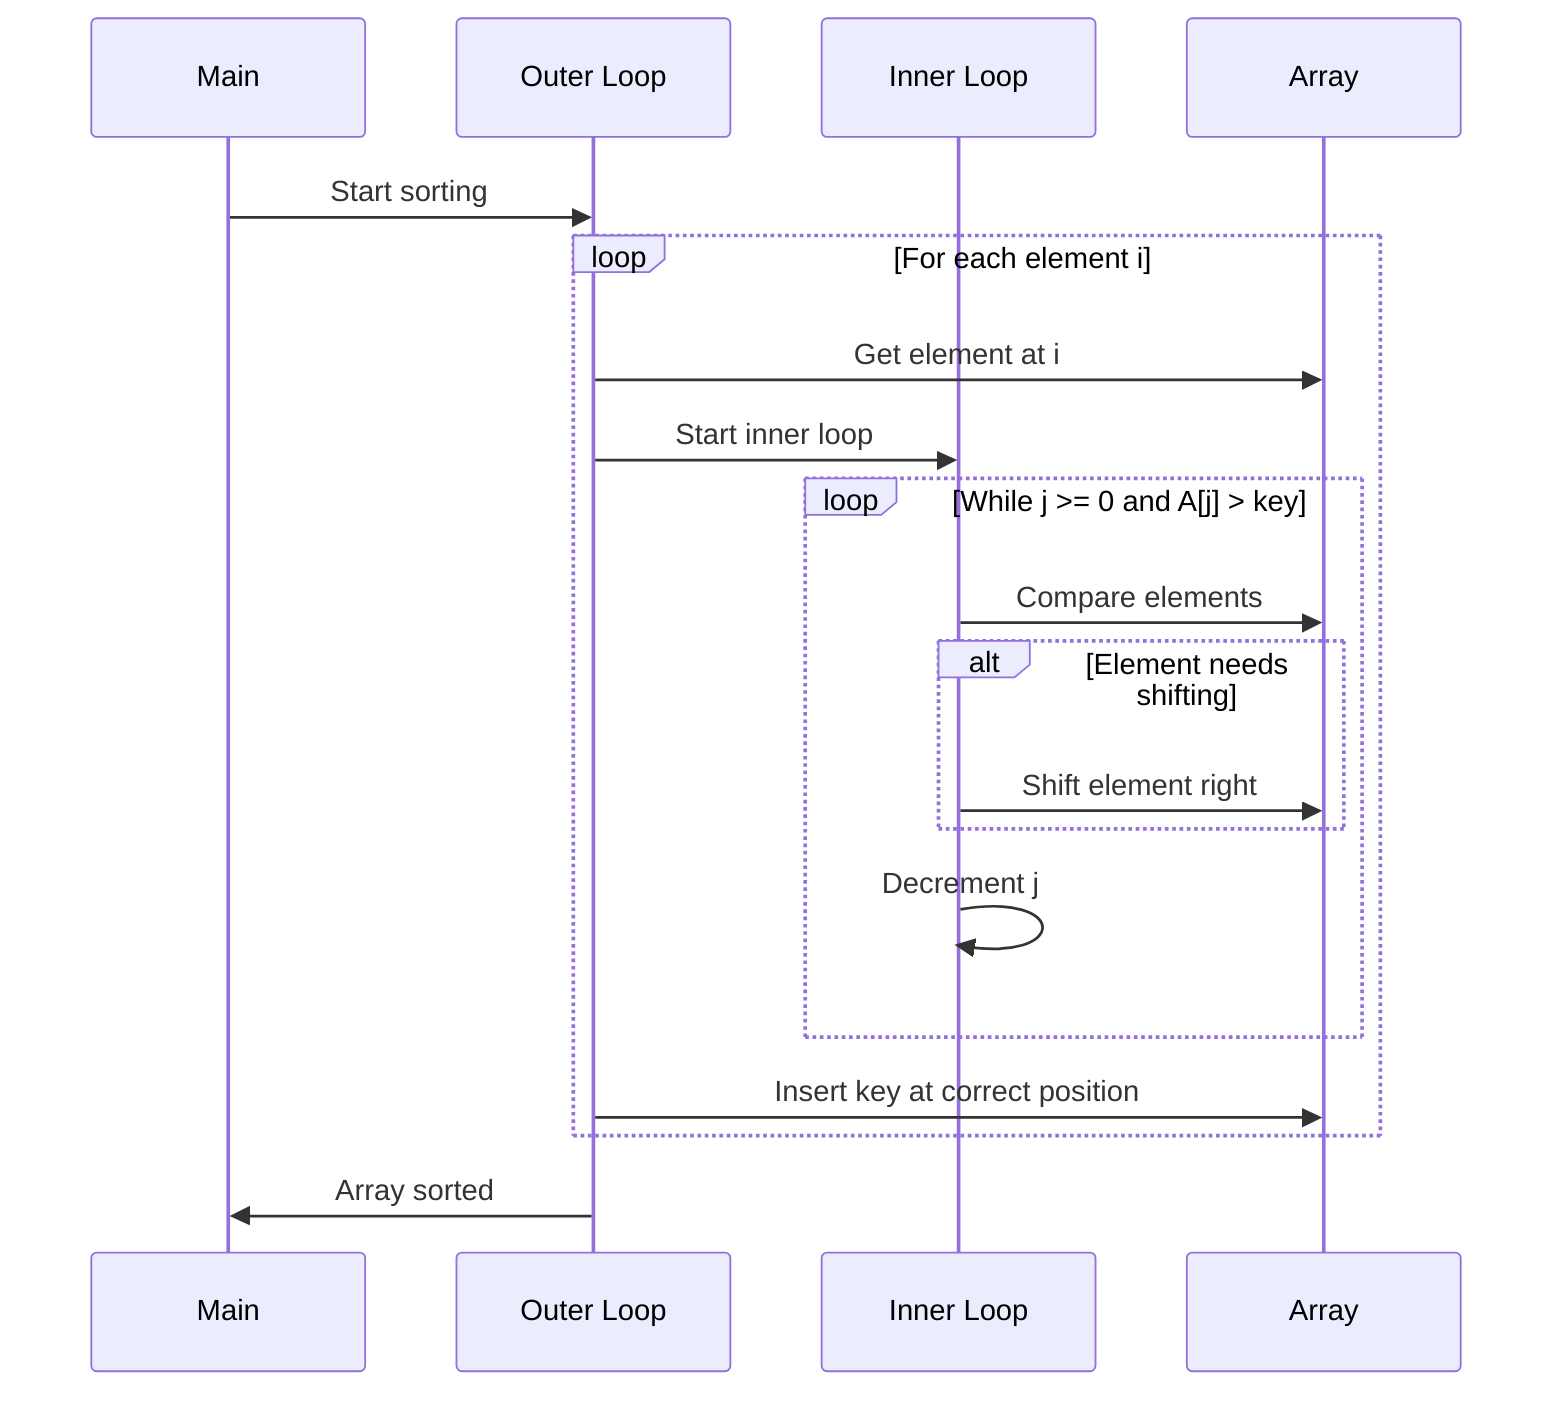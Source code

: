 sequenceDiagram
    participant M as Main
    participant O as Outer Loop
    participant I as Inner Loop
    participant A as Array

    M->>O: Start sorting
    loop For each element i
        O->>A: Get element at i
        O->>I: Start inner loop
        loop While j >= 0 and A[j] > key
            I->>A: Compare elements
            alt Element needs shifting
                I->>A: Shift element right
            end
            I->>I: Decrement j
        end
        O->>A: Insert key at correct position
    end
    O->>M: Array sorted